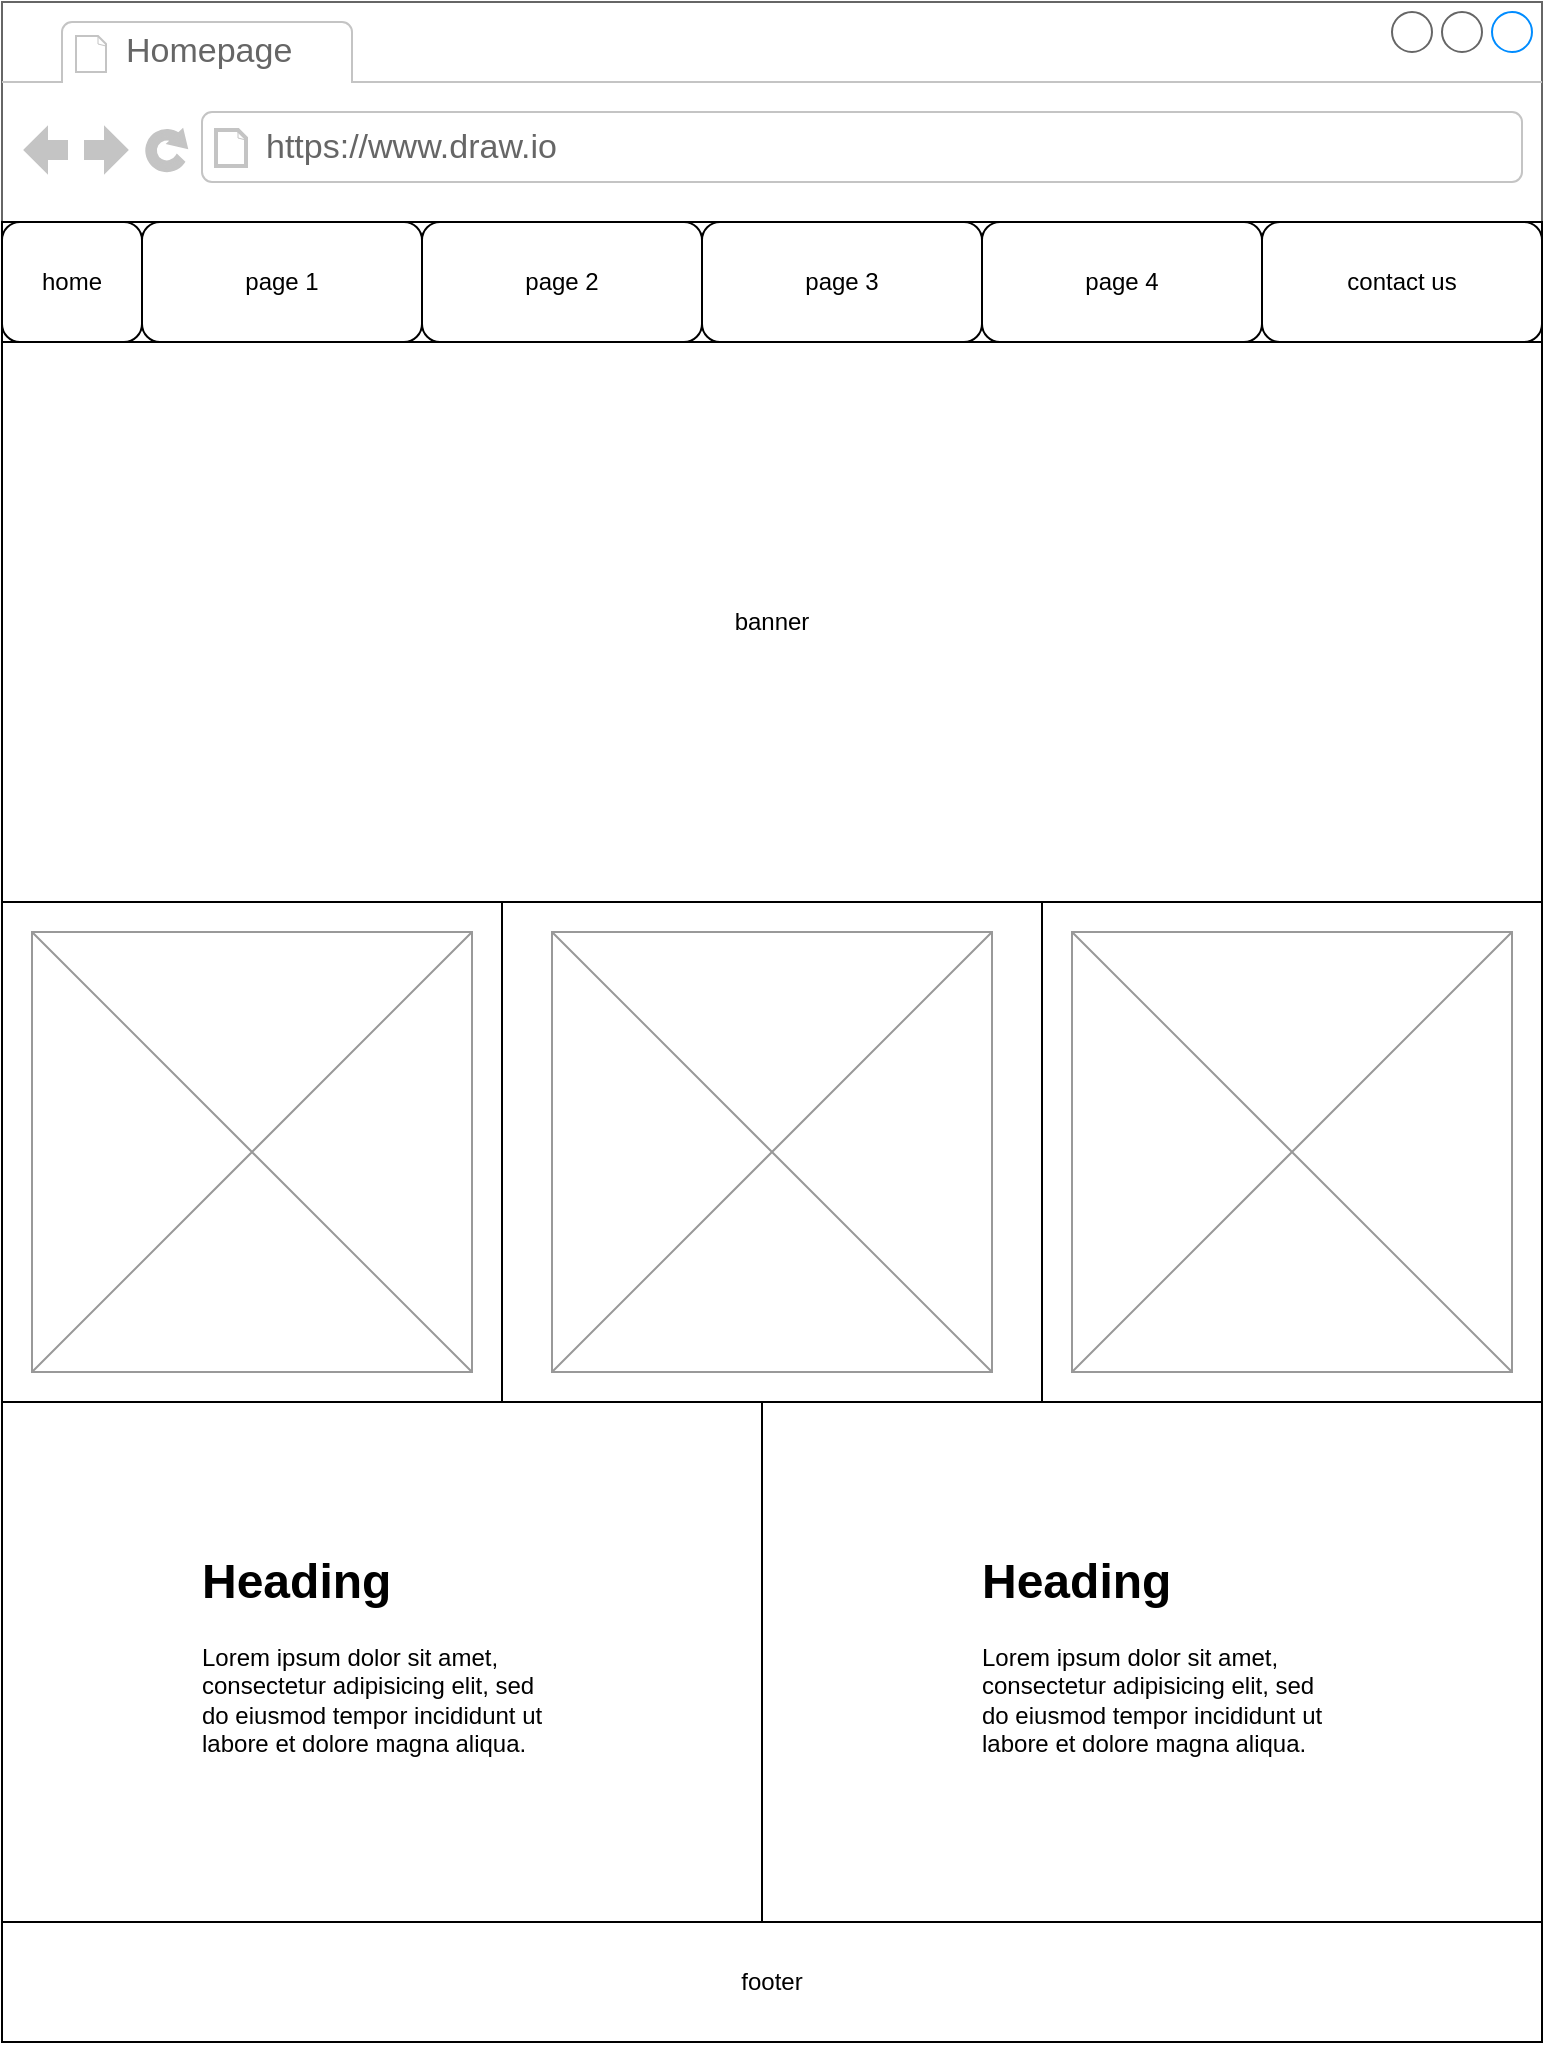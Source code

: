 <mxfile>
    <diagram id="Gu9yiPsr20Evu2xUfCsn" name="Homepage">
        <mxGraphModel dx="1118" dy="790" grid="1" gridSize="10" guides="1" tooltips="1" connect="1" arrows="1" fold="1" page="1" pageScale="1" pageWidth="850" pageHeight="1100" math="0" shadow="0">
            <root>
                <mxCell id="0"/>
                <mxCell id="1" parent="0"/>
                <mxCell id="2" value="" style="strokeWidth=1;shadow=0;dashed=0;align=center;html=1;shape=mxgraph.mockup.containers.browserWindow;rSize=0;strokeColor=#666666;strokeColor2=#008cff;strokeColor3=#c4c4c4;mainText=,;recursiveResize=0;" parent="1" vertex="1">
                    <mxGeometry x="40" y="40" width="770" height="1020" as="geometry"/>
                </mxCell>
                <mxCell id="22" value="" style="rounded=0;whiteSpace=wrap;html=1;" parent="2" vertex="1">
                    <mxGeometry y="700" width="380" height="260" as="geometry"/>
                </mxCell>
                <mxCell id="3" value="Homepage" style="strokeWidth=1;shadow=0;dashed=0;align=center;html=1;shape=mxgraph.mockup.containers.anchor;fontSize=17;fontColor=#666666;align=left;" parent="2" vertex="1">
                    <mxGeometry x="60" y="12" width="110" height="26" as="geometry"/>
                </mxCell>
                <mxCell id="4" value="https://www.draw.io" style="strokeWidth=1;shadow=0;dashed=0;align=center;html=1;shape=mxgraph.mockup.containers.anchor;rSize=0;fontSize=17;fontColor=#666666;align=left;" parent="2" vertex="1">
                    <mxGeometry x="130" y="60" width="250" height="26" as="geometry"/>
                </mxCell>
                <mxCell id="5" value="" style="rounded=0;whiteSpace=wrap;html=1;" parent="2" vertex="1">
                    <mxGeometry y="110" width="770" height="60" as="geometry"/>
                </mxCell>
                <mxCell id="6" value="banner" style="rounded=0;whiteSpace=wrap;html=1;" parent="2" vertex="1">
                    <mxGeometry y="170" width="770" height="280" as="geometry"/>
                </mxCell>
                <mxCell id="7" value="" style="rounded=0;whiteSpace=wrap;html=1;" parent="2" vertex="1">
                    <mxGeometry x="520" y="450" width="250" height="250" as="geometry"/>
                </mxCell>
                <mxCell id="8" value="" style="rounded=0;whiteSpace=wrap;html=1;" parent="2" vertex="1">
                    <mxGeometry y="450" width="250" height="250" as="geometry"/>
                </mxCell>
                <mxCell id="9" value="" style="rounded=0;whiteSpace=wrap;html=1;" parent="2" vertex="1">
                    <mxGeometry x="250" y="450" width="270" height="250" as="geometry"/>
                </mxCell>
                <mxCell id="10" value="page 1" style="rounded=1;whiteSpace=wrap;html=1;" parent="2" vertex="1">
                    <mxGeometry x="70" y="110" width="140" height="60" as="geometry"/>
                </mxCell>
                <mxCell id="11" value="page 2" style="rounded=1;whiteSpace=wrap;html=1;" parent="2" vertex="1">
                    <mxGeometry x="210" y="110" width="140" height="60" as="geometry"/>
                </mxCell>
                <mxCell id="12" value="page 3" style="rounded=1;whiteSpace=wrap;html=1;" parent="2" vertex="1">
                    <mxGeometry x="350" y="110" width="140" height="60" as="geometry"/>
                </mxCell>
                <mxCell id="13" value="page 4" style="rounded=1;whiteSpace=wrap;html=1;" parent="2" vertex="1">
                    <mxGeometry x="490" y="110" width="140" height="60" as="geometry"/>
                </mxCell>
                <mxCell id="14" value="contact us" style="rounded=1;whiteSpace=wrap;html=1;" parent="2" vertex="1">
                    <mxGeometry x="630" y="110" width="140" height="60" as="geometry"/>
                </mxCell>
                <mxCell id="15" value="home" style="rounded=1;whiteSpace=wrap;html=1;" parent="2" vertex="1">
                    <mxGeometry y="110" width="70" height="60" as="geometry"/>
                </mxCell>
                <mxCell id="16" value="" style="verticalLabelPosition=bottom;shadow=0;dashed=0;align=center;html=1;verticalAlign=top;strokeWidth=1;shape=mxgraph.mockup.graphics.simpleIcon;strokeColor=#999999;" parent="2" vertex="1">
                    <mxGeometry x="15" y="465" width="220" height="220" as="geometry"/>
                </mxCell>
                <mxCell id="17" value="" style="verticalLabelPosition=bottom;shadow=0;dashed=0;align=center;html=1;verticalAlign=top;strokeWidth=1;shape=mxgraph.mockup.graphics.simpleIcon;strokeColor=#999999;" parent="2" vertex="1">
                    <mxGeometry x="275" y="465" width="220" height="220" as="geometry"/>
                </mxCell>
                <mxCell id="18" value="" style="verticalLabelPosition=bottom;shadow=0;dashed=0;align=center;html=1;verticalAlign=top;strokeWidth=1;shape=mxgraph.mockup.graphics.simpleIcon;strokeColor=#999999;" parent="2" vertex="1">
                    <mxGeometry x="535" y="465" width="220" height="220" as="geometry"/>
                </mxCell>
                <mxCell id="20" value="footer" style="rounded=0;whiteSpace=wrap;html=1;" parent="2" vertex="1">
                    <mxGeometry y="960" width="770" height="60" as="geometry"/>
                </mxCell>
                <mxCell id="21" value="&lt;h1&gt;Heading&lt;/h1&gt;&lt;p&gt;Lorem ipsum dolor sit amet, consectetur adipisicing elit, sed do eiusmod tempor incididunt ut labore et dolore magna aliqua.&lt;/p&gt;" style="text;html=1;strokeColor=none;fillColor=none;spacing=5;spacingTop=-20;whiteSpace=wrap;overflow=hidden;rounded=0;" parent="2" vertex="1">
                    <mxGeometry x="95" y="770" width="190" height="120" as="geometry"/>
                </mxCell>
                <mxCell id="23" value="" style="rounded=0;whiteSpace=wrap;html=1;" parent="2" vertex="1">
                    <mxGeometry x="380" y="700" width="390" height="260" as="geometry"/>
                </mxCell>
                <mxCell id="24" value="&lt;h1&gt;Heading&lt;/h1&gt;&lt;p&gt;Lorem ipsum dolor sit amet, consectetur adipisicing elit, sed do eiusmod tempor incididunt ut labore et dolore magna aliqua.&lt;/p&gt;" style="text;html=1;strokeColor=none;fillColor=none;spacing=5;spacingTop=-20;whiteSpace=wrap;overflow=hidden;rounded=0;" parent="2" vertex="1">
                    <mxGeometry x="485" y="770" width="190" height="120" as="geometry"/>
                </mxCell>
            </root>
        </mxGraphModel>
    </diagram>
    <diagram name="Page 1" id="X5JVdQvxAdxjBUUpmmMG">
        <mxGraphModel dx="1118" dy="790" grid="1" gridSize="10" guides="1" tooltips="1" connect="1" arrows="1" fold="1" page="1" pageScale="1" pageWidth="850" pageHeight="1100" math="0" shadow="0">
            <root>
                <mxCell id="rK45vIgpD9ts0oFZKHb2-0"/>
                <mxCell id="rK45vIgpD9ts0oFZKHb2-1" parent="rK45vIgpD9ts0oFZKHb2-0"/>
                <mxCell id="rK45vIgpD9ts0oFZKHb2-2" value="" style="strokeWidth=1;shadow=0;dashed=0;align=center;html=1;shape=mxgraph.mockup.containers.browserWindow;rSize=0;strokeColor=#666666;strokeColor2=#008cff;strokeColor3=#c4c4c4;mainText=,;recursiveResize=0;" parent="rK45vIgpD9ts0oFZKHb2-1" vertex="1">
                    <mxGeometry x="40" y="40" width="770" height="1020" as="geometry"/>
                </mxCell>
                <mxCell id="rK45vIgpD9ts0oFZKHb2-3" value="" style="rounded=0;whiteSpace=wrap;html=1;" parent="rK45vIgpD9ts0oFZKHb2-2" vertex="1">
                    <mxGeometry y="700" width="380" height="260" as="geometry"/>
                </mxCell>
                <mxCell id="rK45vIgpD9ts0oFZKHb2-4" value="Page 1" style="strokeWidth=1;shadow=0;dashed=0;align=center;html=1;shape=mxgraph.mockup.containers.anchor;fontSize=17;fontColor=#666666;align=left;" parent="rK45vIgpD9ts0oFZKHb2-2" vertex="1">
                    <mxGeometry x="60" y="12" width="110" height="26" as="geometry"/>
                </mxCell>
                <mxCell id="rK45vIgpD9ts0oFZKHb2-5" value="https://www.draw.io" style="strokeWidth=1;shadow=0;dashed=0;align=center;html=1;shape=mxgraph.mockup.containers.anchor;rSize=0;fontSize=17;fontColor=#666666;align=left;" parent="rK45vIgpD9ts0oFZKHb2-2" vertex="1">
                    <mxGeometry x="130" y="60" width="250" height="26" as="geometry"/>
                </mxCell>
                <mxCell id="rK45vIgpD9ts0oFZKHb2-6" value="" style="rounded=0;whiteSpace=wrap;html=1;" parent="rK45vIgpD9ts0oFZKHb2-2" vertex="1">
                    <mxGeometry y="110" width="770" height="60" as="geometry"/>
                </mxCell>
                <mxCell id="rK45vIgpD9ts0oFZKHb2-7" value="banner" style="rounded=0;whiteSpace=wrap;html=1;" parent="rK45vIgpD9ts0oFZKHb2-2" vertex="1">
                    <mxGeometry y="170" width="770" height="280" as="geometry"/>
                </mxCell>
                <mxCell id="rK45vIgpD9ts0oFZKHb2-8" value="" style="rounded=0;whiteSpace=wrap;html=1;" parent="rK45vIgpD9ts0oFZKHb2-2" vertex="1">
                    <mxGeometry x="520" y="450" width="250" height="250" as="geometry"/>
                </mxCell>
                <mxCell id="rK45vIgpD9ts0oFZKHb2-9" value="" style="rounded=0;whiteSpace=wrap;html=1;" parent="rK45vIgpD9ts0oFZKHb2-2" vertex="1">
                    <mxGeometry y="450" width="250" height="250" as="geometry"/>
                </mxCell>
                <mxCell id="rK45vIgpD9ts0oFZKHb2-10" value="" style="rounded=0;whiteSpace=wrap;html=1;" parent="rK45vIgpD9ts0oFZKHb2-2" vertex="1">
                    <mxGeometry x="250" y="450" width="270" height="250" as="geometry"/>
                </mxCell>
                <mxCell id="rK45vIgpD9ts0oFZKHb2-11" value="page 1" style="rounded=1;whiteSpace=wrap;html=1;" parent="rK45vIgpD9ts0oFZKHb2-2" vertex="1">
                    <mxGeometry x="70" y="110" width="140" height="60" as="geometry"/>
                </mxCell>
                <mxCell id="rK45vIgpD9ts0oFZKHb2-12" value="page 2" style="rounded=1;whiteSpace=wrap;html=1;" parent="rK45vIgpD9ts0oFZKHb2-2" vertex="1">
                    <mxGeometry x="210" y="110" width="140" height="60" as="geometry"/>
                </mxCell>
                <mxCell id="rK45vIgpD9ts0oFZKHb2-13" value="page 3" style="rounded=1;whiteSpace=wrap;html=1;" parent="rK45vIgpD9ts0oFZKHb2-2" vertex="1">
                    <mxGeometry x="350" y="110" width="140" height="60" as="geometry"/>
                </mxCell>
                <mxCell id="rK45vIgpD9ts0oFZKHb2-14" value="page 4" style="rounded=1;whiteSpace=wrap;html=1;" parent="rK45vIgpD9ts0oFZKHb2-2" vertex="1">
                    <mxGeometry x="490" y="110" width="140" height="60" as="geometry"/>
                </mxCell>
                <mxCell id="rK45vIgpD9ts0oFZKHb2-15" value="contact us" style="rounded=1;whiteSpace=wrap;html=1;" parent="rK45vIgpD9ts0oFZKHb2-2" vertex="1">
                    <mxGeometry x="630" y="110" width="140" height="60" as="geometry"/>
                </mxCell>
                <mxCell id="rK45vIgpD9ts0oFZKHb2-16" value="home" style="rounded=1;whiteSpace=wrap;html=1;" parent="rK45vIgpD9ts0oFZKHb2-2" vertex="1">
                    <mxGeometry y="110" width="70" height="60" as="geometry"/>
                </mxCell>
                <mxCell id="rK45vIgpD9ts0oFZKHb2-17" value="" style="verticalLabelPosition=bottom;shadow=0;dashed=0;align=center;html=1;verticalAlign=top;strokeWidth=1;shape=mxgraph.mockup.graphics.simpleIcon;strokeColor=#999999;" parent="rK45vIgpD9ts0oFZKHb2-2" vertex="1">
                    <mxGeometry x="15" y="465" width="220" height="220" as="geometry"/>
                </mxCell>
                <mxCell id="rK45vIgpD9ts0oFZKHb2-18" value="" style="verticalLabelPosition=bottom;shadow=0;dashed=0;align=center;html=1;verticalAlign=top;strokeWidth=1;shape=mxgraph.mockup.graphics.simpleIcon;strokeColor=#999999;" parent="rK45vIgpD9ts0oFZKHb2-2" vertex="1">
                    <mxGeometry x="275" y="465" width="220" height="220" as="geometry"/>
                </mxCell>
                <mxCell id="rK45vIgpD9ts0oFZKHb2-19" value="" style="verticalLabelPosition=bottom;shadow=0;dashed=0;align=center;html=1;verticalAlign=top;strokeWidth=1;shape=mxgraph.mockup.graphics.simpleIcon;strokeColor=#999999;" parent="rK45vIgpD9ts0oFZKHb2-2" vertex="1">
                    <mxGeometry x="535" y="465" width="220" height="220" as="geometry"/>
                </mxCell>
                <mxCell id="rK45vIgpD9ts0oFZKHb2-20" value="footer" style="rounded=0;whiteSpace=wrap;html=1;" parent="rK45vIgpD9ts0oFZKHb2-2" vertex="1">
                    <mxGeometry y="960" width="770" height="60" as="geometry"/>
                </mxCell>
                <mxCell id="rK45vIgpD9ts0oFZKHb2-21" value="&lt;h1&gt;Heading&lt;/h1&gt;&lt;p&gt;Lorem ipsum dolor sit amet, consectetur adipisicing elit, sed do eiusmod tempor incididunt ut labore et dolore magna aliqua.&lt;/p&gt;" style="text;html=1;strokeColor=none;fillColor=none;spacing=5;spacingTop=-20;whiteSpace=wrap;overflow=hidden;rounded=0;" parent="rK45vIgpD9ts0oFZKHb2-2" vertex="1">
                    <mxGeometry x="95" y="770" width="190" height="120" as="geometry"/>
                </mxCell>
                <mxCell id="rK45vIgpD9ts0oFZKHb2-22" value="" style="rounded=0;whiteSpace=wrap;html=1;" parent="rK45vIgpD9ts0oFZKHb2-2" vertex="1">
                    <mxGeometry x="380" y="700" width="390" height="260" as="geometry"/>
                </mxCell>
                <mxCell id="rK45vIgpD9ts0oFZKHb2-23" value="&lt;h1&gt;Heading&lt;/h1&gt;&lt;p&gt;Lorem ipsum dolor sit amet, consectetur adipisicing elit, sed do eiusmod tempor incididunt ut labore et dolore magna aliqua.&lt;/p&gt;" style="text;html=1;strokeColor=none;fillColor=none;spacing=5;spacingTop=-20;whiteSpace=wrap;overflow=hidden;rounded=0;" parent="rK45vIgpD9ts0oFZKHb2-2" vertex="1">
                    <mxGeometry x="485" y="770" width="190" height="120" as="geometry"/>
                </mxCell>
            </root>
        </mxGraphModel>
    </diagram>
</mxfile>